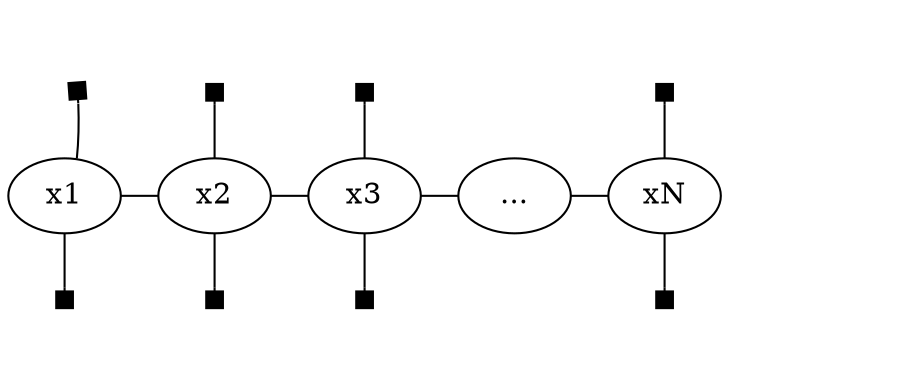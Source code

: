 digraph ThreeAircraftMeasurements {
    splines=false
    {rank=same i1  i2  i3  idots in}
    i1[style=invis]
    i2[style=invis]
    i3[style=invis]
    idots[style=invis]
    in[style=invis]
    
    subgraph tester{
        edge[style=invisible,arrowhead=none]
        i1 -> x1
    }

    subgraph boxnodes{
        edge[arrowhead=box]
        x1 ->i1
        x2 -> i2
        x3 -> i3
        xN -> in
    }

    edge[arrowhead=none]
    {rank=same x1 -> x2 -> x3 -> dots -> xN}
    dots[label=<...>]
    
    {rank=same b1  b2  b3  bdots bn}
    b1[style=invis]
    b2[style=invis]
    b3[style=invis]
    bdots[style=invis]
    bn[style=invis]    

    subgraph boxnodesDown{
        edge[arrowhead=box]
        x1 -> b1
        x2 -> b2
        x3 -> b3
        xN -> bn
    }


    
}
